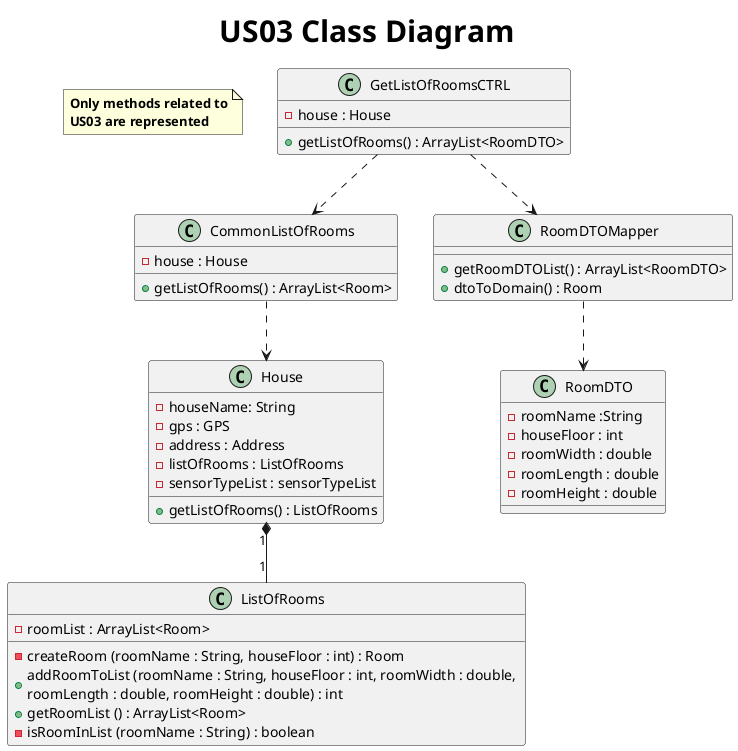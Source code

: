 @startuml
       title <size: 30> US03 Class Diagram
       note "<b>Only methods related to\n<b>US03 are represented" as N1

       class CommonListOfRooms{
           - house : House

           + getListOfRooms() : ArrayList<Room>
       }

       class RoomDTOMapper{
           + getRoomDTOList() : ArrayList<RoomDTO>
           + dtoToDomain() : Room
       }

       class House {
           - houseName: String
           - gps : GPS
           - address : Address
           - listOfRooms : ListOfRooms
           - sensorTypeList : sensorTypeList
           + getListOfRooms() : ListOfRooms
       }

       class ListOfRooms{
           - roomList : ArrayList<Room>

           - createRoom (roomName : String, houseFloor : int) : Room
           + addRoomToList (roomName : String, houseFloor : int, roomWidth : double, \nroomLength : double, roomHeight : double) : int
           + getRoomList () : ArrayList<Room>
           - isRoomInList (roomName : String) : boolean
       }

       class GetListOfRoomsCTRL{
            - house : House

            +getListOfRooms() : ArrayList<RoomDTO>
        }

       class RoomDTO{
            - roomName :String
            - houseFloor : int
            - roomWidth : double
            - roomLength : double
            - roomHeight : double
               }

       GetListOfRoomsCTRL ..> CommonListOfRooms
       GetListOfRoomsCTRL ..> RoomDTOMapper
       RoomDTOMapper ..> RoomDTO
       CommonListOfRooms ..> House
       House "1" *-- "1" ListOfRooms

       @enduml